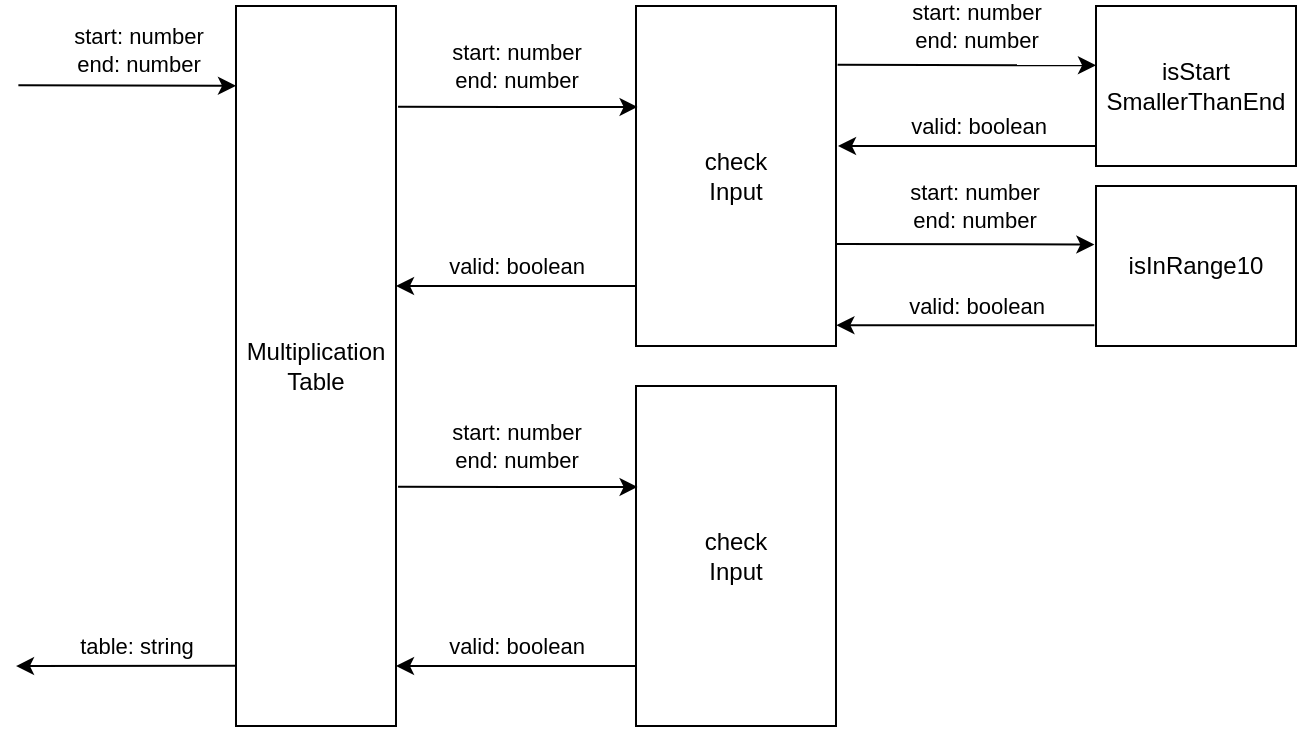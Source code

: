 <mxfile version="13.9.9" type="github">
  <diagram id="dD6RDnshRVkeDjejvfDG" name="Page-1">
    <mxGraphModel dx="716" dy="383" grid="1" gridSize="10" guides="1" tooltips="1" connect="1" arrows="1" fold="1" page="1" pageScale="1" pageWidth="850" pageHeight="1100" math="0" shadow="0">
      <root>
        <mxCell id="0" />
        <mxCell id="1" parent="0" />
        <mxCell id="ctK7kMqRd5sZVbqTwOhn-27" value="Multiplication&lt;br&gt;Table" style="rounded=0;whiteSpace=wrap;html=1;" vertex="1" parent="1">
          <mxGeometry x="150" y="590" width="80" height="360" as="geometry" />
        </mxCell>
        <mxCell id="ctK7kMqRd5sZVbqTwOhn-28" value="" style="endArrow=classic;html=1;entryX=-0.024;entryY=0.084;entryDx=0;entryDy=0;entryPerimeter=0;" edge="1" parent="1">
          <mxGeometry width="50" height="50" relative="1" as="geometry">
            <mxPoint x="41.2" y="629.66" as="sourcePoint" />
            <mxPoint x="150.0" y="629.94" as="targetPoint" />
          </mxGeometry>
        </mxCell>
        <mxCell id="ctK7kMqRd5sZVbqTwOhn-29" value="start: number&lt;br&gt;end: number" style="edgeLabel;html=1;align=center;verticalAlign=middle;resizable=0;points=[];" vertex="1" connectable="0" parent="ctK7kMqRd5sZVbqTwOhn-28">
          <mxGeometry x="-0.25" y="-1" relative="1" as="geometry">
            <mxPoint x="18.11" y="-18.77" as="offset" />
          </mxGeometry>
        </mxCell>
        <mxCell id="ctK7kMqRd5sZVbqTwOhn-30" value="" style="endArrow=classic;html=1;exitX=0;exitY=0.882;exitDx=0;exitDy=0;exitPerimeter=0;" edge="1" parent="1">
          <mxGeometry width="50" height="50" relative="1" as="geometry">
            <mxPoint x="150.0" y="919.92" as="sourcePoint" />
            <mxPoint x="40" y="920.04" as="targetPoint" />
          </mxGeometry>
        </mxCell>
        <mxCell id="ctK7kMqRd5sZVbqTwOhn-31" value="table: string" style="edgeLabel;html=1;align=center;verticalAlign=middle;resizable=0;points=[];" vertex="1" connectable="0" parent="ctK7kMqRd5sZVbqTwOhn-30">
          <mxGeometry x="-0.25" y="-1" relative="1" as="geometry">
            <mxPoint x="-8.8" y="-8.96" as="offset" />
          </mxGeometry>
        </mxCell>
        <mxCell id="ctK7kMqRd5sZVbqTwOhn-32" value="check&lt;br&gt;Input" style="rounded=0;whiteSpace=wrap;html=1;" vertex="1" parent="1">
          <mxGeometry x="350" y="590" width="100" height="170" as="geometry" />
        </mxCell>
        <mxCell id="ctK7kMqRd5sZVbqTwOhn-33" value="isInRange10" style="rounded=0;whiteSpace=wrap;html=1;" vertex="1" parent="1">
          <mxGeometry x="580" y="680" width="100" height="80" as="geometry" />
        </mxCell>
        <mxCell id="ctK7kMqRd5sZVbqTwOhn-36" value="" style="endArrow=classic;html=1;exitX=0;exitY=0.556;exitDx=0;exitDy=0;exitPerimeter=0;" edge="1" parent="1">
          <mxGeometry width="50" height="50" relative="1" as="geometry">
            <mxPoint x="350" y="730.04" as="sourcePoint" />
            <mxPoint x="230.0" y="730" as="targetPoint" />
            <Array as="points">
              <mxPoint x="290" y="730" />
            </Array>
          </mxGeometry>
        </mxCell>
        <mxCell id="ctK7kMqRd5sZVbqTwOhn-38" value="valid: boolean" style="edgeLabel;html=1;align=center;verticalAlign=middle;resizable=0;points=[];" vertex="1" connectable="0" parent="ctK7kMqRd5sZVbqTwOhn-36">
          <mxGeometry x="-0.25" y="-1" relative="1" as="geometry">
            <mxPoint x="-14.8" y="-9.01" as="offset" />
          </mxGeometry>
        </mxCell>
        <mxCell id="ctK7kMqRd5sZVbqTwOhn-44" value="isStart&lt;br&gt;SmallerThanEnd" style="rounded=0;whiteSpace=wrap;html=1;" vertex="1" parent="1">
          <mxGeometry x="580" y="590" width="100" height="80" as="geometry" />
        </mxCell>
        <mxCell id="ctK7kMqRd5sZVbqTwOhn-45" value="" style="endArrow=classic;html=1;entryX=0;entryY=0.371;entryDx=0;entryDy=0;entryPerimeter=0;exitX=1.008;exitY=0.173;exitDx=0;exitDy=0;exitPerimeter=0;" edge="1" parent="1" source="ctK7kMqRd5sZVbqTwOhn-32" target="ctK7kMqRd5sZVbqTwOhn-44">
          <mxGeometry width="50" height="50" relative="1" as="geometry">
            <mxPoint x="453" y="620" as="sourcePoint" />
            <mxPoint x="520.0" y="619.71" as="targetPoint" />
          </mxGeometry>
        </mxCell>
        <mxCell id="ctK7kMqRd5sZVbqTwOhn-46" value="" style="endArrow=classic;html=1;exitX=0;exitY=0.625;exitDx=0;exitDy=0;exitPerimeter=0;" edge="1" parent="1">
          <mxGeometry width="50" height="50" relative="1" as="geometry">
            <mxPoint x="580" y="660" as="sourcePoint" />
            <mxPoint x="451.0" y="660" as="targetPoint" />
          </mxGeometry>
        </mxCell>
        <mxCell id="ctK7kMqRd5sZVbqTwOhn-47" value="valid: boolean" style="edgeLabel;html=1;align=center;verticalAlign=middle;resizable=0;points=[];" vertex="1" connectable="0" parent="ctK7kMqRd5sZVbqTwOhn-46">
          <mxGeometry x="-0.25" y="-1" relative="1" as="geometry">
            <mxPoint x="-10.71" y="-9" as="offset" />
          </mxGeometry>
        </mxCell>
        <mxCell id="ctK7kMqRd5sZVbqTwOhn-51" value="" style="endArrow=classic;html=1;entryX=0.008;entryY=0.297;entryDx=0;entryDy=0;entryPerimeter=0;exitX=1.013;exitY=0.14;exitDx=0;exitDy=0;exitPerimeter=0;" edge="1" parent="1" source="ctK7kMqRd5sZVbqTwOhn-27" target="ctK7kMqRd5sZVbqTwOhn-32">
          <mxGeometry width="50" height="50" relative="1" as="geometry">
            <mxPoint x="230" y="610" as="sourcePoint" />
            <mxPoint x="300.0" y="617.01" as="targetPoint" />
          </mxGeometry>
        </mxCell>
        <mxCell id="ctK7kMqRd5sZVbqTwOhn-53" value="start: number&lt;br&gt;end: number" style="edgeLabel;html=1;align=center;verticalAlign=middle;resizable=0;points=[];" vertex="1" connectable="0" parent="1">
          <mxGeometry x="289.997" y="620.005" as="geometry" />
        </mxCell>
        <mxCell id="ctK7kMqRd5sZVbqTwOhn-54" value="start: number&lt;br&gt;end: number" style="edgeLabel;html=1;align=center;verticalAlign=middle;resizable=0;points=[];" vertex="1" connectable="0" parent="1">
          <mxGeometry x="519.997" y="600.005" as="geometry" />
        </mxCell>
        <mxCell id="ctK7kMqRd5sZVbqTwOhn-55" value="" style="endArrow=classic;html=1;entryX=0;entryY=0.371;entryDx=0;entryDy=0;entryPerimeter=0;exitX=1.008;exitY=0.173;exitDx=0;exitDy=0;exitPerimeter=0;" edge="1" parent="1">
          <mxGeometry width="50" height="50" relative="1" as="geometry">
            <mxPoint x="450.0" y="708.99" as="sourcePoint" />
            <mxPoint x="579.2" y="709.26" as="targetPoint" />
          </mxGeometry>
        </mxCell>
        <mxCell id="ctK7kMqRd5sZVbqTwOhn-56" value="" style="endArrow=classic;html=1;exitX=0;exitY=0.625;exitDx=0;exitDy=0;exitPerimeter=0;" edge="1" parent="1">
          <mxGeometry width="50" height="50" relative="1" as="geometry">
            <mxPoint x="579.2" y="749.58" as="sourcePoint" />
            <mxPoint x="450.2" y="749.58" as="targetPoint" />
          </mxGeometry>
        </mxCell>
        <mxCell id="ctK7kMqRd5sZVbqTwOhn-57" value="valid: boolean" style="edgeLabel;html=1;align=center;verticalAlign=middle;resizable=0;points=[];" vertex="1" connectable="0" parent="ctK7kMqRd5sZVbqTwOhn-56">
          <mxGeometry x="-0.25" y="-1" relative="1" as="geometry">
            <mxPoint x="-10.71" y="-9" as="offset" />
          </mxGeometry>
        </mxCell>
        <mxCell id="ctK7kMqRd5sZVbqTwOhn-58" value="start: number&lt;br&gt;end: number" style="edgeLabel;html=1;align=center;verticalAlign=middle;resizable=0;points=[];" vertex="1" connectable="0" parent="1">
          <mxGeometry x="519.197" y="689.585" as="geometry" />
        </mxCell>
        <mxCell id="ctK7kMqRd5sZVbqTwOhn-59" value="check&lt;br&gt;Input" style="rounded=0;whiteSpace=wrap;html=1;" vertex="1" parent="1">
          <mxGeometry x="350" y="780" width="100" height="170" as="geometry" />
        </mxCell>
        <mxCell id="ctK7kMqRd5sZVbqTwOhn-60" value="" style="endArrow=classic;html=1;exitX=0;exitY=0.556;exitDx=0;exitDy=0;exitPerimeter=0;" edge="1" parent="1">
          <mxGeometry width="50" height="50" relative="1" as="geometry">
            <mxPoint x="350" y="920.04" as="sourcePoint" />
            <mxPoint x="230" y="920.0" as="targetPoint" />
            <Array as="points">
              <mxPoint x="290" y="920" />
            </Array>
          </mxGeometry>
        </mxCell>
        <mxCell id="ctK7kMqRd5sZVbqTwOhn-61" value="valid: boolean" style="edgeLabel;html=1;align=center;verticalAlign=middle;resizable=0;points=[];" vertex="1" connectable="0" parent="ctK7kMqRd5sZVbqTwOhn-60">
          <mxGeometry x="-0.25" y="-1" relative="1" as="geometry">
            <mxPoint x="-14.8" y="-9.01" as="offset" />
          </mxGeometry>
        </mxCell>
        <mxCell id="ctK7kMqRd5sZVbqTwOhn-62" value="" style="endArrow=classic;html=1;entryX=0.008;entryY=0.297;entryDx=0;entryDy=0;entryPerimeter=0;exitX=1.013;exitY=0.14;exitDx=0;exitDy=0;exitPerimeter=0;" edge="1" parent="1" target="ctK7kMqRd5sZVbqTwOhn-59">
          <mxGeometry width="50" height="50" relative="1" as="geometry">
            <mxPoint x="231.04" y="830.4" as="sourcePoint" />
            <mxPoint x="300.0" y="807.01" as="targetPoint" />
          </mxGeometry>
        </mxCell>
        <mxCell id="ctK7kMqRd5sZVbqTwOhn-63" value="start: number&lt;br&gt;end: number" style="edgeLabel;html=1;align=center;verticalAlign=middle;resizable=0;points=[];" vertex="1" connectable="0" parent="1">
          <mxGeometry x="289.997" y="810.005" as="geometry" />
        </mxCell>
      </root>
    </mxGraphModel>
  </diagram>
</mxfile>
